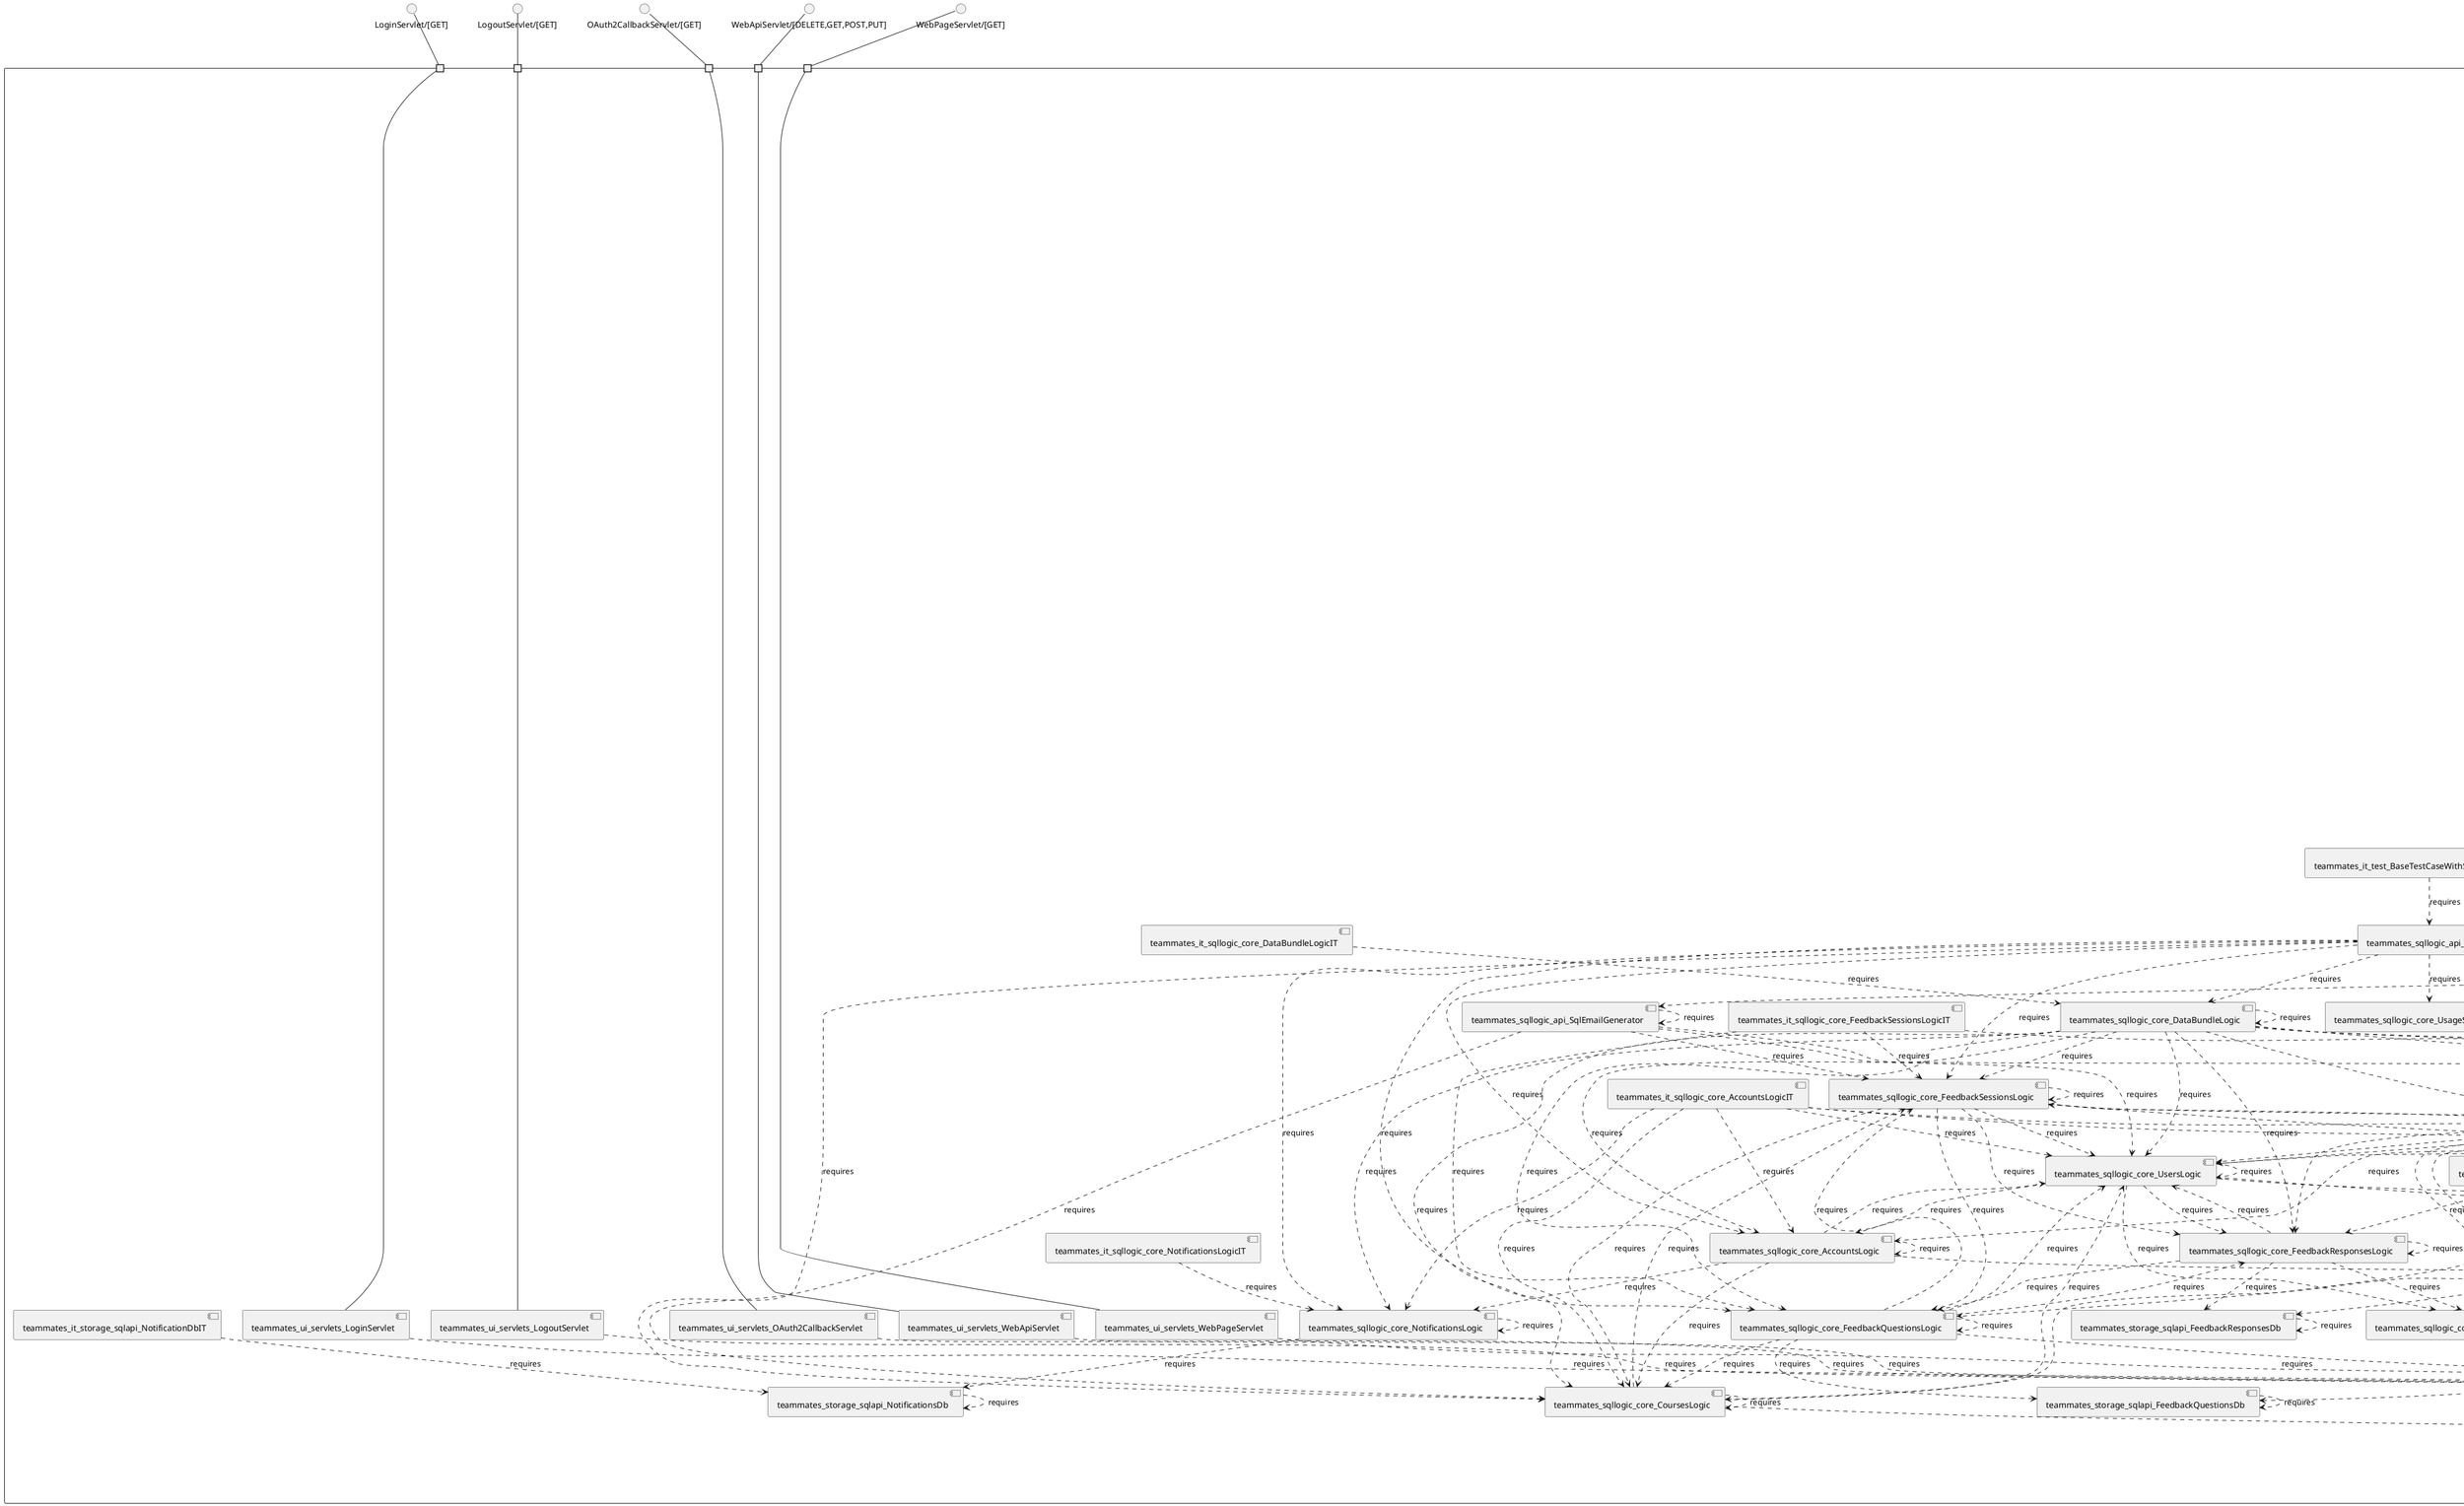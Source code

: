 @startuml
skinparam fixCircleLabelOverlapping true
skinparam componentStyle uml2
component "teammates\n\n\n\n\n\n" {
[teammates_common_datatransfer_questions_FeedbackMcqResponseDetails]
[teammates_ui_output_FeedbackSessionLogData]
[teammates_storage_api_FeedbackResponsesDb]
[teammates_sqllogic_core_DataBundleLogic]
[teammates_common_util_Config]
[teammates_common_datatransfer_DataBundle]
[teammates_ui_webapi_CreateNotificationAction]
[teammates_storage_sqlentity_questions_FeedbackConstantSumQuestion]
[teammates_storage_sqlentity_FeedbackResponseComment]
[teammates_logic_external_LocalTaskQueueService]
[teammates_storage_sqlentity_responses_FeedbackNumericalScaleResponse]
[teammates_storage_sqlentity_Account]
[teammates_logic_core_AccountsLogic]
[teammates_storage_sqlentity_responses_FeedbackRankOptionsResponse]
[teammates_common_datatransfer_TeamEvalResult]
[teammates_sqllogic_core_NotificationsLogic]
[teammates_storage_sqlentity_questions_FeedbackNumericalScaleQuestion]
[teammates_client_scripts_DataMigrationForTeamNameInResponseGiver]
[teammates_client_scripts_PopulateCourseSearchDocuments]
[teammates_it_storage_sqlapi_FeedbackQuestionsDbIT]
[teammates_storage_sqlapi_NotificationsDb]
[teammates_storage_sqlentity_responses_FeedbackConstantSumResponse]
[teammates_ui_webapi_UnpublishFeedbackSessionAction]
[teammates_storage_sqlentity_responses_FeedbackMsqResponse]
[teammates_ui_output_FeedbackSessionData]
[teammates_logic_core_CoursesLogic]
[teammates_storage_search_StudentSearchManager]
[teammates_storage_api_AccountRequestsDb]
[teammates_logic_core_FeedbackResponsesLogic]
[teammates_ui_webapi_FeedbackSessionPublishedEmailWorkerAction]
[teammates_it_storage_sqlapi_CoursesDbIT]
[teammates_ui_output_FeedbackResponseCommentData]
[teammates_sqllogic_core_FeedbackResponseCommentsLogic]
[teammates_storage_api_StudentsDb]
[teammates_storage_search_SearchManagerFactory]
[teammates_common_util_StringHelper]
[teammates_ui_webapi_ResetAccountRequestAction]
[teammates_ui_output_InstructorPrivilegeData]
[teammates_client_scripts_testdataconversion_DataStoreToSqlConverter]
[teammates_logic_external_GoogleCloudTasksService]
[teammates_sqllogic_core_UsageStatisticsLogic]
[teammates_logic_core_UsageStatisticsLogic]
[teammates_storage_sqlentity_Course]
[teammates_storage_sqlapi_EntitiesDb]
[teammates_common_datatransfer_questions_FeedbackMsqResponseDetails]
[teammates_ui_servlets_OriginCheckFilter]
[teammates_storage_sqlentity_questions_FeedbackRubricQuestion]
[teammates_storage_sqlentity_Section]
[teammates_client_scripts_testdataconversion_UuidGenerator]
[teammates_ui_webapi_CreateAccountAction]
[teammates_storage_sqlentity_questions_FeedbackContributionQuestion]
[teammates_sqllogic_core_AccountRequestsLogic]
[teammates_ui_servlets_OAuth2CallbackServlet]
[teammates_common_datatransfer_questions_FeedbackContributionResponseDetails]
[teammates_storage_sqlsearch_InstructorSearchManager]
[teammates_storage_sqlsearch_SearchManagerFactory]
[teammates_sqllogic_core_FeedbackSessionLogsLogic]
[teammates_ui_webapi_FeedbackSessionResendPublishedEmailWorkerAction]
[teammates_storage_search_InstructorSearchDocument]
[teammates_common_datatransfer_questions_FeedbackConstantSumResponseDetails]
[teammates_ui_webapi_SendErrorReportAction]
[teammates_storage_sqlapi_DeadlineExtensionsDb]
[teammates_storage_sqlapi_UsersDb]
[teammates_sqllogic_core_UsersLogic]
[teammates_it_ui_webapi_UpdateFeedbackSessionLogsActionIT]
[teammates_logic_external_MailjetService]
[teammates_it_sqllogic_core_AccountsLogicIT]
[teammates_ui_webapi_SubmitFeedbackResponsesAction]
[teammates_it_storage_sqlapi_UsageStatisticsDbIT]
[teammates_storage_api_FeedbackSessionsDb]
[teammates_logic_external_MailgunService]
[teammates_storage_sqlentity_Team]
[teammates_sqllogic_core_DeadlineExtensionsLogic]
[teammates_common_datatransfer_questions_FeedbackMcqQuestionDetails]
[teammates_it_storage_sqlapi_FeedbackSessionLogsDbIT]
[teammates_common_datatransfer_questions_FeedbackRankRecipientsResponseDetails]
[teammates_ui_servlets_LegacyUrlMapper]
[teammates_sqllogic_core_AccountsLogic]
[teammates_client_scripts_testdataconversion_ConvertDatastoreJsonToSqlJson]
[teammates_common_datatransfer_attributes_InstructorAttributes]
[teammates_it_ui_webapi_SearchInstructorsActionIT]
[teammates_it_storage_sqlapi_UsersDbIT]
[teammates_common_datatransfer_questions_FeedbackContributionQuestionDetails]
[teammates_storage_sqlentity_Instructor]
[teammates_storage_sqlentity_questions_FeedbackMcqQuestion]
[teammates_logic_external_EmptyAuthService]
[teammates_logic_api_UserProvision]
[teammates_storage_sqlapi_FeedbackResponseCommentsDb]
[teammates_storage_api_AccountsDb]
[teammates_storage_api_DeadlineExtensionsDb]
[teammates_logic_api_RecaptchaVerifier]
[teammates_logic_api_AuthProxy]
[teammates_ui_webapi_JoinCourseAction]
[teammates_common_datatransfer_SqlDataBundle]
[teammates_ui_servlets_RequestTraceFilter]
[teammates_it_storage_sqlsearch_InstructorSearchIT]
[teammates_common_datatransfer_questions_FeedbackNumericalScaleResponseDetails]
[teammates_logic_external_EmptyRecaptchaService]
[teammates_logic_core_DeadlineExtensionsLogic]
[teammates_ui_webapi_FeedbackSessionClosingRemindersAction]
[teammates_ui_servlets_WebApiServlet]
[teammates_storage_sqlentity_responses_FeedbackRubricResponse]
[teammates_logic_core_LogicStarter]
[teammates_storage_search_AccountRequestSearchManager]
[teammates_it_sqllogic_core_UsersLogicIT]
[teammates_storage_search_StudentSearchDocument]
[teammates_logic_api_TaskQueuer]
[teammates_sqllogic_core_LogicStarter]
[teammates_common_datatransfer_questions_FeedbackTextQuestionDetails]
[teammates_storage_api_FeedbackQuestionsDb]
[teammates_logic_external_FirebaseAuthService]
[teammates_storage_sqlentity_ReadNotification]
[teammates_storage_api_InstructorsDb]
[teammates_it_storage_sqlsearch_AccountRequestSearchIT]
[teammates_common_datatransfer_attributes_FeedbackResponseAttributes]
[teammates_logic_external_SendgridService]
[teammates_storage_sqlentity_Student]
[teammates_common_datatransfer_questions_FeedbackRubricResponseDetails]
[teammates_storage_sqlentity_responses_FeedbackContributionResponse]
[teammates_common_datatransfer_questions_FeedbackRankOptionsResponseDetails]
[teammates_storage_sqlentity_responses_FeedbackMcqResponse]
[teammates_ui_webapi_CreateFeedbackSessionAction]
[teammates_it_storage_sqlapi_FeedbackSessionsDbIT]
[teammates_common_datatransfer_questions_FeedbackNumericalScaleQuestionDetails]
[teammates_common_datatransfer_attributes_CourseAttributes]
[teammates_logic_core_NotificationsLogic]
[teammates_sqllogic_core_FeedbackResponsesLogic]
[teammates_it_sqllogic_core_NotificationsLogicIT]
[teammates_main_Application]
[teammates_storage_sqlapi_FeedbackSessionsDb]
[teammates_common_datatransfer_questions_FeedbackRubricQuestionDetails]
[teammates_common_datatransfer_InstructorPermissionSet]
[teammates_it_storage_sqlapi_AccountRequestsDbIT]
[teammates_common_datatransfer_questions_FeedbackMsqQuestionDetails]
[teammates_it_storage_sqlapi_AccountsDbIT]
[teammates_logic_core_StudentsLogic]
[teammates_storage_sqlentity_responses_FeedbackRankRecipientsResponse]
[teammates_ui_webapi_CreateFeedbackSessionLogAction]
[teammates_ui_webapi_FeedbackSessionOpeningSoonRemindersAction]
[teammates_ui_output_FeedbackResponseData]
[teammates_sqllogic_api_SqlEmailGenerator]
[teammates_it_sqllogic_core_AccountRequestsLogicIT]
[teammates_it_sqllogic_core_FeedbackResponsesLogicIT]
[teammates_storage_sqlapi_UsageStatisticsDb]
[teammates_storage_sqlsearch_StudentSearchDocument]
[teammates_storage_sqlapi_FeedbackQuestionsDb]
[teammates_ui_request_InstructorPrivilegeUpdateRequest]
[teammates_ui_webapi_UpdateInstructorPrivilegeAction]
[teammates_ui_webapi_UpdateFeedbackSessionAction]
[teammates_sqllogic_core_CoursesLogic]
[teammates_ui_webapi_PublishFeedbackSessionAction]
[teammates_logic_core_FeedbackSessionsLogic]
[teammates_client_scripts_DataMigrationForFeedbackSessionMismatchedTimezone]
[teammates_storage_sqlentity_FeedbackSession]
[teammates_storage_sqlsearch_InstructorSearchDocument]
[teammates_logic_core_FeedbackQuestionsLogic]
[teammates_common_datatransfer_questions_FeedbackTextResponseDetails]
[teammates_ui_webapi_FeedbackSessionClosedRemindersAction]
[teammates_logic_external_EmptyEmailService]
[teammates_ui_webapi_FeedbackSessionOpeningRemindersAction]
[teammates_client_scripts_GenerateUsageStatisticsObjects]
[teammates_storage_sqlapi_FeedbackSessionLogsDb]
[teammates_ui_webapi_FeedbackSessionUnpublishedEmailWorkerAction]
[teammates_sqllogic_core_FeedbackSessionsLogic]
[teammates_logic_api_EmailGenerator]
[teammates_storage_sqlentity_Notification]
[teammates_storage_sqlapi_FeedbackResponsesDb]
[teammates_it_sqllogic_core_FeedbackSessionLogsLogicIT]
[teammates_ui_output_CourseData]
[teammates_sqllogic_core_FeedbackQuestionsLogic]
[teammates_storage_sqlsearch_StudentSearchManager]
[teammates_storage_sqlentity_FeedbackSessionLog]
[teammates_storage_sqlapi_AccountRequestsDb]
[teammates_storage_sqlentity_responses_FeedbackTextResponse]
[teammates_storage_api_UsageStatisticsDb]
[teammates_storage_sqlentity_DeadlineExtension]
[teammates_it_sqllogic_api_EmailGeneratorTestIT]
[teammates_logic_external_GoogleRecaptchaService]
[teammates_logic_api_Logic]
[teammates_it_ui_webapi_SearchStudentsActionIT]
[teammates_ui_servlets_LoginServlet]
[teammates_sqllogic_api_Logic]
[teammates_logic_core_InstructorsLogic]
[teammates_logic_api_EmailSender]
[teammates_storage_sqlapi_AccountsDb]
[teammates_storage_sqlapi_CoursesDb]
[teammates_storage_search_InstructorSearchManager]
[teammates_ui_webapi_DatastoreBackupAction]
[teammates_common_util_Logger]
[teammates_ui_servlets_LogoutServlet]
[teammates_logic_core_DataBundleLogic]
[teammates_it_sqllogic_core_DataBundleLogicIT]
[teammates_logic_core_AccountRequestsLogic]
[teammates_common_datatransfer_attributes_FeedbackQuestionAttributes]
[teammates_ui_webapi_ArchiveCourseAction]
[teammates_it_sqllogic_core_FeedbackSessionsLogicIT]
[teammates_storage_sqlentity_questions_FeedbackMsqQuestion]
[teammates_storage_sqlentity_questions_FeedbackTextQuestion]
[teammates_it_sqllogic_core_DeadlineExtensionsLogicIT]
[teammates_ui_webapi_FeedbackSessionRemindEmailWorkerAction]
[teammates_common_datatransfer_InstructorPrivileges]
[teammates_ui_webapi_CalculateUsageStatisticsAction]
[teammates_storage_sqlsearch_AccountRequestSearchManager]
[teammates_it_storage_sqlapi_FeedbackResponseCommentsDbIT]
[teammates_it_storage_sqlsearch_StudentSearchIT]
[teammates_it_sqllogic_core_FeedbackQuestionsLogicIT]
[teammates_it_storage_sqlapi_FeedbackResponsesDbIT]
[teammates_it_storage_sqlapi_NotificationDbIT]
[teammates_it_ui_webapi_StudentSearchIndexingWorkerActionIT]
[teammates_it_test_BaseTestCaseWithSqlDatabaseAccess]
[teammates_storage_api_FeedbackResponseCommentsDb]
[teammates_ui_servlets_WebPageServlet]
[teammates_storage_api_CoursesDb]
[teammates_logic_core_FeedbackResponseCommentsLogic]
[teammates_storage_api_NotificationsDb]
[teammates_common_datatransfer_questions_FeedbackConstantSumQuestionDetails]
[teammates_ui_webapi_FeedbackSessionRemindParticularUsersEmailWorkerAction]
[teammates_ui_output_FeedbackQuestionData]
portin " " as teammates_requires_OAuth2CallbackServlet_GET_
portin " " as teammates_requires_WebApiServlet_DELETE_GET_POST_PUT_
portin " " as teammates_requires_WebPageServlet_GET_
portin " " as teammates_requires_LoginServlet_GET_
portin " " as teammates_requires_LogoutServlet_GET_
portin " " as teammates_requires_LegacyUrlMapper_GET_
[teammates_logic_api_EmailSender]..>[teammates_logic_external_EmptyEmailService] : requires
[teammates_sqllogic_api_Logic]..>[teammates_sqllogic_core_FeedbackSessionLogsLogic] : requires
[teammates_storage_sqlentity_FeedbackResponseComment]..>[teammates_storage_sqlentity_responses_FeedbackNumericalScaleResponse] : requires
[teammates_storage_search_StudentSearchDocument]..>[teammates_common_datatransfer_attributes_CourseAttributes] : requires
[teammates_it_storage_sqlapi_FeedbackSessionLogsDbIT]..>[teammates_common_datatransfer_SqlDataBundle] : requires
[teammates_ui_webapi_FeedbackSessionResendPublishedEmailWorkerAction]..>[teammates_common_util_Logger] : requires
[teammates_logic_core_FeedbackSessionsLogic]..>[teammates_logic_core_FeedbackSessionsLogic] : requires
[teammates_common_datatransfer_attributes_FeedbackQuestionAttributes]..>[teammates_common_datatransfer_questions_FeedbackRubricQuestionDetails] : requires
[teammates_logic_core_FeedbackQuestionsLogic]..>[teammates_logic_core_FeedbackQuestionsLogic] : requires
[teammates_it_storage_sqlapi_FeedbackResponsesDbIT]..>[teammates_storage_sqlapi_FeedbackResponseCommentsDb] : requires
[teammates_logic_core_AccountsLogic]..>[teammates_logic_core_StudentsLogic] : requires
[teammates_logic_core_AccountsLogic]..>[teammates_logic_core_NotificationsLogic] : requires
[teammates_logic_core_FeedbackQuestionsLogic]..>[teammates_logic_core_FeedbackResponsesLogic] : requires
[teammates_sqllogic_api_Logic]..>[teammates_sqllogic_core_DeadlineExtensionsLogic] : requires
[teammates_logic_api_Logic]..>[teammates_logic_core_DeadlineExtensionsLogic] : requires
[teammates_sqllogic_api_Logic]..>[teammates_sqllogic_api_Logic] : requires
[teammates_storage_sqlapi_EntitiesDb]..>[teammates_common_util_Logger] : requires
[teammates_logic_core_AccountsLogic]..>[teammates_logic_core_CoursesLogic] : requires
[teammates_logic_external_GoogleCloudTasksService]..>[teammates_common_util_Logger] : requires
[teammates_logic_core_FeedbackSessionsLogic]..>[teammates_common_util_Logger] : requires
[teammates_sqllogic_core_UsersLogic]..>[teammates_sqllogic_core_AccountsLogic] : requires
[teammates_ui_webapi_PublishFeedbackSessionAction]..>[teammates_common_util_Logger] : requires
[teammates_sqllogic_core_DataBundleLogic]..>[teammates_sqllogic_core_UsersLogic] : requires
[teammates_sqllogic_core_DataBundleLogic]..>[teammates_sqllogic_core_FeedbackResponsesLogic] : requires
[teammates_storage_api_CoursesDb]..>[teammates_storage_api_CoursesDb] : requires
[teammates_storage_sqlentity_responses_FeedbackTextResponse]..>[teammates_common_datatransfer_questions_FeedbackTextResponseDetails] : requires
[teammates_logic_core_DataBundleLogic]..>[teammates_storage_api_FeedbackQuestionsDb] : requires
[teammates_logic_core_StudentsLogic]..>[teammates_logic_core_StudentsLogic] : requires
[teammates_client_scripts_PopulateCourseSearchDocuments]..>[teammates_logic_api_Logic] : requires
[teammates_logic_core_NotificationsLogic]..>[teammates_storage_api_NotificationsDb] : requires
[teammates_storage_search_StudentSearchManager]..>[teammates_storage_api_CoursesDb] : requires
[teammates_storage_sqlentity_FeedbackResponseComment]..>[teammates_storage_sqlentity_responses_FeedbackMsqResponse] : requires
[teammates_storage_sqlentity_responses_FeedbackRankOptionsResponse]..>[teammates_common_datatransfer_questions_FeedbackRankOptionsResponseDetails] : requires
[teammates_sqllogic_api_Logic]..>[teammates_sqllogic_core_NotificationsLogic] : requires
[teammates_logic_api_RecaptchaVerifier]..>[teammates_logic_external_EmptyRecaptchaService] : requires
[teammates_it_storage_sqlapi_AccountRequestsDbIT]..>[teammates_storage_sqlapi_AccountRequestsDb] : requires
[teammates_logic_core_UsageStatisticsLogic]..>[teammates_logic_core_CoursesLogic] : requires
[teammates_common_datatransfer_attributes_FeedbackQuestionAttributes]..>[teammates_common_datatransfer_questions_FeedbackMsqQuestionDetails] : requires
[teammates_sqllogic_core_DataBundleLogic]..>[teammates_sqllogic_core_AccountRequestsLogic] : requires
[teammates_logic_api_TaskQueuer]..>[teammates_logic_api_TaskQueuer] : requires
[teammates_logic_core_UsageStatisticsLogic]..>[teammates_storage_api_UsageStatisticsDb] : requires
[teammates_logic_api_Logic]..>[teammates_logic_core_FeedbackSessionsLogic] : requires
[teammates_ui_webapi_FeedbackSessionOpeningSoonRemindersAction]..>[teammates_common_util_Logger] : requires
[teammates_storage_sqlapi_FeedbackResponsesDb]..>[teammates_storage_sqlapi_FeedbackResponsesDb] : requires
[teammates_sqllogic_core_FeedbackResponsesLogic]..>[teammates_sqllogic_core_FeedbackResponsesLogic] : requires
[teammates_ui_output_FeedbackSessionData]..>[teammates_common_datatransfer_InstructorPermissionSet] : requires
[teammates_logic_api_EmailSender]..>[teammates_logic_external_MailjetService] : requires
[teammates_it_storage_sqlsearch_StudentSearchIT]..>[teammates_common_datatransfer_SqlDataBundle] : requires
[teammates_it_storage_sqlsearch_InstructorSearchIT]..>[teammates_common_datatransfer_SqlDataBundle] : requires
[teammates_it_storage_sqlapi_FeedbackQuestionsDbIT]..>[teammates_storage_sqlapi_FeedbackQuestionsDb] : requires
[teammates_logic_core_FeedbackResponsesLogic]..>[teammates_logic_core_StudentsLogic] : requires
[teammates_logic_core_FeedbackResponseCommentsLogic]..>[teammates_storage_api_FeedbackResponseCommentsDb] : requires
[teammates_logic_core_InstructorsLogic]..>[teammates_logic_core_InstructorsLogic] : requires
[teammates_ui_webapi_CreateFeedbackSessionAction]..>[teammates_common_util_Logger] : requires
[teammates_ui_output_FeedbackQuestionData]..>[teammates_common_datatransfer_questions_FeedbackNumericalScaleQuestionDetails] : requires
[teammates_ui_servlets_LoginServlet]..>[teammates_common_util_Logger] : requires
[teammates_storage_sqlapi_FeedbackQuestionsDb]..>[teammates_storage_sqlapi_FeedbackQuestionsDb] : requires
[teammates_it_sqllogic_core_DeadlineExtensionsLogicIT]..>[teammates_common_datatransfer_SqlDataBundle] : requires
[teammates_it_storage_sqlapi_FeedbackSessionLogsDbIT]..>[teammates_storage_sqlapi_FeedbackSessionLogsDb] : requires
[teammates_logic_api_Logic]..>[teammates_logic_core_NotificationsLogic] : requires
[teammates_logic_core_AccountsLogic]..>[teammates_storage_sqlapi_AccountsDb] : requires
[teammates_sqllogic_core_DeadlineExtensionsLogic]..>[teammates_sqllogic_core_DeadlineExtensionsLogic] : requires
[teammates_logic_core_FeedbackResponseCommentsLogic]..>[teammates_logic_core_FeedbackResponsesLogic] : requires
[teammates_it_sqllogic_core_AccountsLogicIT]..>[teammates_sqllogic_core_NotificationsLogic] : requires
[teammates_it_sqllogic_core_FeedbackSessionsLogicIT]..>[teammates_common_datatransfer_SqlDataBundle] : requires
[teammates_common_util_StringHelper]..>[teammates_common_util_Logger] : requires
[teammates_common_datatransfer_attributes_FeedbackQuestionAttributes]..>[teammates_common_datatransfer_questions_FeedbackMcqQuestionDetails] : requires
[teammates_it_ui_webapi_SearchStudentsActionIT]..>[teammates_storage_sqlentity_Instructor] : requires
[teammates_storage_api_StudentsDb]..>[teammates_storage_api_StudentsDb] : requires
[teammates_ui_output_FeedbackResponseData]..>[teammates_common_datatransfer_questions_FeedbackConstantSumResponseDetails] : requires
[teammates_logic_external_FirebaseAuthService]..>[teammates_common_util_Logger] : requires
[teammates_it_storage_sqlapi_UsersDbIT]..>[teammates_storage_sqlapi_CoursesDb] : requires
[teammates_logic_core_CoursesLogic]..>[teammates_logic_core_FeedbackResponsesLogic] : requires
[teammates_sqllogic_core_UsersLogic]..>[teammates_storage_sqlapi_UsersDb] : requires
[teammates_logic_api_Logic]..>[teammates_logic_core_CoursesLogic] : requires
[teammates_common_datatransfer_InstructorPrivileges]..>[teammates_common_datatransfer_InstructorPermissionSet] : requires
[teammates_ui_output_FeedbackQuestionData]..>[teammates_common_datatransfer_questions_FeedbackTextQuestionDetails] : requires
[teammates_storage_sqlsearch_AccountRequestSearchManager]..>[teammates_storage_sqlapi_AccountRequestsDb] : requires
[teammates_logic_api_Logic]..>[teammates_logic_core_StudentsLogic] : requires
[teammates_it_test_BaseTestCaseWithSqlDatabaseAccess]..>[teammates_sqllogic_api_Logic] : requires
[teammates_common_datatransfer_attributes_FeedbackResponseAttributes]..>[teammates_common_datatransfer_questions_FeedbackContributionResponseDetails] : requires
[teammates_storage_sqlapi_NotificationsDb]..>[teammates_storage_sqlapi_NotificationsDb] : requires
[teammates_sqllogic_core_FeedbackSessionsLogic]..>[teammates_sqllogic_core_FeedbackResponsesLogic] : requires
[teammates_ui_servlets_WebPageServlet]..>[teammates_common_util_Logger] : requires
[teammates_ui_output_FeedbackResponseData]..>[teammates_common_datatransfer_questions_FeedbackMsqResponseDetails] : requires
[teammates_it_storage_sqlapi_UsageStatisticsDbIT]..>[teammates_storage_sqlapi_UsageStatisticsDb] : requires
[teammates_sqllogic_api_Logic]..>[teammates_sqllogic_core_FeedbackQuestionsLogic] : requires
[teammates_logic_core_FeedbackResponsesLogic]..>[teammates_storage_api_FeedbackResponsesDb] : requires
[teammates_logic_core_DataBundleLogic]..>[teammates_storage_api_StudentsDb] : requires
[teammates_storage_sqlsearch_StudentSearchManager]..>[teammates_storage_sqlapi_UsersDb] : requires
[teammates_sqllogic_api_Logic]..>[teammates_sqllogic_core_FeedbackResponseCommentsLogic] : requires
[teammates_sqllogic_core_FeedbackResponseCommentsLogic]..>[teammates_sqllogic_core_FeedbackResponseCommentsLogic] : requires
[teammates_logic_core_CoursesLogic]..>[teammates_logic_core_FeedbackQuestionsLogic] : requires
[teammates_storage_sqlsearch_StudentSearchManager]..>[teammates_storage_sqlapi_CoursesDb] : requires
[teammates_sqllogic_core_FeedbackQuestionsLogic]..>[teammates_sqllogic_core_CoursesLogic] : requires
[teammates_logic_api_AuthProxy]..>[teammates_logic_external_FirebaseAuthService] : requires
[teammates_logic_core_DataBundleLogic]..>[teammates_storage_api_NotificationsDb] : requires
[teammates_sqllogic_api_Logic]..>[teammates_sqllogic_core_CoursesLogic] : requires
[teammates_ui_output_FeedbackResponseData]..>[teammates_ui_output_FeedbackResponseCommentData] : requires
[teammates_sqllogic_api_SqlEmailGenerator]..>[teammates_sqllogic_core_CoursesLogic] : requires
[teammates_logic_core_StudentsLogic]..>[teammates_logic_core_FeedbackResponsesLogic] : requires
[teammates_logic_api_EmailSender]..>[teammates_logic_external_MailgunService] : requires
[teammates_logic_core_StudentsLogic]..>[teammates_storage_api_StudentsDb] : requires
[teammates_ui_output_CourseData]..>[teammates_common_datatransfer_InstructorPermissionSet] : requires
[teammates_common_datatransfer_attributes_FeedbackResponseAttributes]..>[teammates_common_datatransfer_questions_FeedbackConstantSumResponseDetails] : requires
[teammates_storage_sqlentity_responses_FeedbackRubricResponse]..>[teammates_common_datatransfer_questions_FeedbackRubricResponseDetails] : requires
[teammates_logic_core_CoursesLogic]..>[teammates_logic_core_AccountsLogic] : requires
[teammates_logic_core_UsageStatisticsLogic]..>[teammates_logic_core_StudentsLogic] : requires
[teammates_it_storage_sqlapi_FeedbackResponseCommentsDbIT]..>[teammates_storage_sqlapi_FeedbackResponseCommentsDb] : requires
[teammates_ui_webapi_FeedbackSessionRemindParticularUsersEmailWorkerAction]..>[teammates_common_util_Logger] : requires
[teammates_it_sqllogic_core_FeedbackSessionLogsLogicIT]..>[teammates_common_datatransfer_SqlDataBundle] : requires
[teammates_ui_servlets_LogoutServlet]..>[teammates_common_util_Logger] : requires
[teammates_logic_api_EmailSender]..>[teammates_common_util_Logger] : requires
[teammates_sqllogic_core_DeadlineExtensionsLogic]..>[teammates_sqllogic_core_FeedbackSessionsLogic] : requires
[teammates_common_datatransfer_attributes_FeedbackQuestionAttributes]..>[teammates_common_datatransfer_questions_FeedbackContributionQuestionDetails] : requires
[teammates_it_sqllogic_core_UsersLogicIT]..>[teammates_sqllogic_core_UsersLogic] : requires
[teammates_common_datatransfer_attributes_FeedbackResponseAttributes]..>[teammates_common_datatransfer_questions_FeedbackRankOptionsResponseDetails] : requires
[teammates_storage_sqlentity_FeedbackResponseComment]..>[teammates_storage_sqlentity_responses_FeedbackRubricResponse] : requires
[teammates_storage_api_FeedbackResponseCommentsDb]..>[teammates_storage_api_FeedbackResponseCommentsDb] : requires
[teammates_storage_search_InstructorSearchDocument]..>[teammates_common_datatransfer_attributes_CourseAttributes] : requires
[teammates_logic_external_LocalTaskQueueService]..>[teammates_common_util_Logger] : requires
[teammates_logic_core_FeedbackSessionsLogic]..>[teammates_logic_core_FeedbackResponseCommentsLogic] : requires
[teammates_ui_output_FeedbackResponseData]..>[teammates_common_datatransfer_questions_FeedbackRankRecipientsResponseDetails] : requires
[teammates_client_scripts_DataMigrationForFeedbackSessionMismatchedTimezone]..>[teammates_common_datatransfer_attributes_CourseAttributes] : requires
[teammates_common_datatransfer_attributes_FeedbackResponseAttributes]..>[teammates_common_datatransfer_questions_FeedbackRubricResponseDetails] : requires
[teammates_sqllogic_core_CoursesLogic]..>[teammates_sqllogic_core_FeedbackSessionsLogic] : requires
[teammates_storage_sqlentity_Team]..>[teammates_storage_sqlentity_Section] : requires
[teammates_logic_core_FeedbackSessionsLogic]..>[teammates_logic_core_InstructorsLogic] : requires
[teammates_ui_servlets_OAuth2CallbackServlet]..>[teammates_common_util_Logger] : requires
[teammates_it_sqllogic_api_EmailGeneratorTestIT]..>[teammates_common_datatransfer_SqlDataBundle] : requires
[teammates_storage_api_FeedbackSessionsDb]..>[teammates_storage_api_FeedbackSessionsDb] : requires
[teammates_ui_servlets_LegacyUrlMapper]..>[teammates_common_util_Logger] : requires
[teammates_it_storage_sqlapi_FeedbackResponsesDbIT]..>[teammates_storage_sqlapi_FeedbackResponsesDb] : requires
[teammates_logic_core_DataBundleLogic]..>[teammates_storage_api_FeedbackResponseCommentsDb] : requires
[teammates_logic_api_RecaptchaVerifier]..>[teammates_logic_api_RecaptchaVerifier] : requires
[teammates_it_sqllogic_core_DataBundleLogicIT]..>[teammates_sqllogic_core_DataBundleLogic] : requires
[teammates_sqllogic_core_FeedbackSessionsLogic]..>[teammates_common_util_Logger] : requires
[teammates_sqllogic_core_NotificationsLogic]..>[teammates_storage_sqlapi_NotificationsDb] : requires
[teammates_storage_api_UsageStatisticsDb]..>[teammates_storage_api_UsageStatisticsDb] : requires
[teammates_sqllogic_core_AccountRequestsLogic]..>[teammates_storage_sqlapi_AccountRequestsDb] : requires
[teammates_it_storage_sqlsearch_StudentSearchIT]..>[teammates_storage_sqlapi_UsersDb] : requires
[teammates_logic_core_FeedbackResponseCommentsLogic]..>[teammates_logic_core_InstructorsLogic] : requires
[teammates_logic_core_FeedbackQuestionsLogic]..>[teammates_storage_api_FeedbackQuestionsDb] : requires
[teammates_ui_webapi_JoinCourseAction]..>[teammates_common_util_Logger] : requires
[teammates_it_storage_sqlapi_AccountsDbIT]..>[teammates_storage_sqlapi_AccountsDb] : requires
[teammates_sqllogic_api_Logic]..>[teammates_sqllogic_core_UsageStatisticsLogic] : requires
[teammates_logic_api_EmailGenerator]..>[teammates_logic_core_StudentsLogic] : requires
[teammates_ui_webapi_SubmitFeedbackResponsesAction]..>[teammates_common_util_Logger] : requires
[teammates_storage_search_SearchManagerFactory]..>[teammates_storage_search_AccountRequestSearchManager] : requires
[teammates_ui_webapi_CalculateUsageStatisticsAction]..>[teammates_common_util_Logger] : requires
[teammates_storage_sqlsearch_SearchManagerFactory]..>[teammates_storage_sqlsearch_InstructorSearchManager] : requires
[teammates_logic_core_InstructorsLogic]..>[teammates_logic_core_FeedbackSessionsLogic] : requires
[teammates_storage_sqlentity_DeadlineExtension]..>[teammates_storage_sqlentity_FeedbackSession] : requires
[teammates_logic_core_FeedbackQuestionsLogic]..>[teammates_logic_core_CoursesLogic] : requires
[teammates_sqllogic_core_DataBundleLogic]..>[teammates_sqllogic_core_FeedbackQuestionsLogic] : requires
[teammates_common_datatransfer_attributes_InstructorAttributes]..>[teammates_common_datatransfer_InstructorPrivileges] : requires
[teammates_storage_api_NotificationsDb]..>[teammates_storage_api_NotificationsDb] : requires
[teammates_sqllogic_core_AccountsLogic]..>[teammates_sqllogic_core_UsersLogic] : requires
[teammates_logic_core_InstructorsLogic]..>[teammates_common_util_Logger] : requires
[teammates_it_storage_sqlapi_UsersDbIT]..>[teammates_storage_sqlapi_UsersDb] : requires
[teammates_it_storage_sqlsearch_InstructorSearchIT]..>[teammates_storage_sqlapi_UsersDb] : requires
[teammates_ui_webapi_FeedbackSessionOpeningRemindersAction]..>[teammates_common_util_Logger] : requires
[teammates_storage_search_InstructorSearchManager]..>[teammates_storage_api_InstructorsDb] : requires
[teammates_client_scripts_GenerateUsageStatisticsObjects]..>[teammates_logic_api_Logic] : requires
[teammates_logic_api_EmailGenerator]..>[teammates_logic_core_CoursesLogic] : requires
[teammates_ui_output_FeedbackQuestionData]..>[teammates_common_datatransfer_questions_FeedbackConstantSumQuestionDetails] : requires
[teammates_logic_core_InstructorsLogic]..>[teammates_logic_core_DeadlineExtensionsLogic] : requires
[teammates_sqllogic_core_CoursesLogic]..>[teammates_sqllogic_core_UsersLogic] : requires
[teammates_sqllogic_core_UsageStatisticsLogic]..>[teammates_storage_sqlapi_UsageStatisticsDb] : requires
[teammates_storage_sqlentity_questions_FeedbackContributionQuestion]..>[teammates_common_datatransfer_questions_FeedbackContributionQuestionDetails] : requires
[teammates_it_storage_sqlapi_FeedbackResponseCommentsDbIT]..>[teammates_common_datatransfer_SqlDataBundle] : requires
[teammates_ui_webapi_CreateNotificationAction]..>[teammates_common_util_Logger] : requires
[teammates_logic_core_AccountRequestsLogic]..>[teammates_storage_api_AccountRequestsDb] : requires
[teammates_ui_output_FeedbackResponseData]..>[teammates_common_datatransfer_questions_FeedbackRankOptionsResponseDetails] : requires
[teammates_sqllogic_core_UsageStatisticsLogic]..>[teammates_sqllogic_core_UsageStatisticsLogic] : requires
[teammates_storage_sqlsearch_InstructorSearchManager]..>[teammates_storage_sqlapi_UsersDb] : requires
[teammates_logic_core_NotificationsLogic]..>[teammates_logic_core_NotificationsLogic] : requires
[teammates_it_sqllogic_core_FeedbackResponsesLogicIT]..>[teammates_common_datatransfer_SqlDataBundle] : requires
[teammates_logic_core_CoursesLogic]..>[teammates_logic_core_InstructorsLogic] : requires
[teammates_common_util_Config]..>[teammates_common_util_Logger] : requires
[teammates_sqllogic_core_LogicStarter]..>[teammates_common_util_Logger] : requires
[teammates_ui_webapi_FeedbackSessionClosedRemindersAction]..>[teammates_common_util_Logger] : requires
[teammates_storage_sqlentity_responses_FeedbackContributionResponse]..>[teammates_common_datatransfer_questions_FeedbackContributionResponseDetails] : requires
[teammates_sqllogic_api_Logic]..>[teammates_sqllogic_core_FeedbackResponsesLogic] : requires
[teammates_logic_core_InstructorsLogic]..>[teammates_logic_core_FeedbackResponseCommentsLogic] : requires
[teammates_storage_sqlentity_questions_FeedbackMcqQuestion]..>[teammates_common_datatransfer_questions_FeedbackMcqQuestionDetails] : requires
[teammates_client_scripts_testdataconversion_DataStoreToSqlConverter]..>[teammates_client_scripts_testdataconversion_UuidGenerator] : requires
[teammates_logic_api_UserProvision]..>[teammates_logic_core_InstructorsLogic] : requires
[teammates_logic_api_TaskQueuer]..>[teammates_common_util_Logger] : requires
[teammates_ui_webapi_UpdateFeedbackSessionAction]..>[teammates_common_util_Logger] : requires
[teammates_storage_search_InstructorSearchManager]..>[teammates_storage_api_CoursesDb] : requires
[teammates_sqllogic_core_FeedbackQuestionsLogic]..>[teammates_sqllogic_core_FeedbackResponsesLogic] : requires
[teammates_logic_api_Logic]..>[teammates_logic_core_FeedbackResponseCommentsLogic] : requires
[teammates_storage_sqlentity_responses_FeedbackMcqResponse]..>[teammates_common_datatransfer_questions_FeedbackMcqResponseDetails] : requires
[teammates_logic_core_FeedbackQuestionsLogic]..>[teammates_logic_core_StudentsLogic] : requires
[teammates_storage_sqlsearch_InstructorSearchManager]..>[teammates_storage_sqlapi_CoursesDb] : requires
[teammates_common_datatransfer_questions_FeedbackContributionQuestionDetails]..>[teammates_common_util_Logger] : requires
[teammates_ui_webapi_UpdateInstructorPrivilegeAction]..>[teammates_common_util_Logger] : requires
[teammates_it_sqllogic_api_EmailGeneratorTestIT]..>[teammates_sqllogic_api_SqlEmailGenerator] : requires
[teammates_common_datatransfer_attributes_FeedbackResponseAttributes]..>[teammates_common_datatransfer_questions_FeedbackMsqResponseDetails] : requires
[teammates_sqllogic_core_DeadlineExtensionsLogic]..>[teammates_storage_sqlapi_DeadlineExtensionsDb] : requires
[teammates_storage_api_FeedbackQuestionsDb]..>[teammates_storage_api_FeedbackQuestionsDb] : requires
[teammates_storage_sqlentity_responses_FeedbackConstantSumResponse]..>[teammates_common_datatransfer_questions_FeedbackConstantSumResponseDetails] : requires
[teammates_logic_core_FeedbackResponsesLogic]..>[teammates_logic_core_InstructorsLogic] : requires
[teammates_logic_core_FeedbackSessionsLogic]..>[teammates_logic_core_DeadlineExtensionsLogic] : requires
[teammates_storage_sqlapi_AccountRequestsDb]..>[teammates_storage_sqlapi_AccountRequestsDb] : requires
[teammates_storage_api_AccountsDb]..>[teammates_storage_api_AccountsDb] : requires
[teammates_it_storage_sqlapi_UsersDbIT]..>[teammates_storage_sqlapi_AccountsDb] : requires
[teammates_ui_output_FeedbackResponseData]..>[teammates_common_datatransfer_questions_FeedbackTextResponseDetails] : requires
[teammates_it_storage_sqlapi_FeedbackSessionsDbIT]..>[teammates_storage_sqlapi_FeedbackSessionsDb] : requires
[teammates_logic_api_UserProvision]..>[teammates_logic_api_UserProvision] : requires
[teammates_storage_api_DeadlineExtensionsDb]..>[teammates_storage_api_DeadlineExtensionsDb] : requires
[teammates_it_storage_sqlapi_UsersDbIT]..>[teammates_storage_sqlentity_Course] : requires
[teammates_logic_api_AuthProxy]..>[teammates_logic_external_EmptyAuthService] : requires
[teammates_sqllogic_core_FeedbackQuestionsLogic]..>[teammates_common_util_Logger] : requires
[teammates_logic_api_TaskQueuer]..>[teammates_logic_external_LocalTaskQueueService] : requires
[teammates_logic_api_Logic]..>[teammates_logic_core_UsageStatisticsLogic] : requires
[teammates_sqllogic_core_FeedbackResponsesLogic]..>[teammates_sqllogic_core_FeedbackQuestionsLogic] : requires
[teammates_client_scripts_testdataconversion_ConvertDatastoreJsonToSqlJson]..>[teammates_common_datatransfer_SqlDataBundle] : requires
[teammates_ui_webapi_SendErrorReportAction]..>[teammates_common_util_Logger] : requires
[teammates_logic_core_FeedbackQuestionsLogic]..>[teammates_logic_core_FeedbackSessionsLogic] : requires
[teammates_storage_search_StudentSearchManager]..>[teammates_storage_api_StudentsDb] : requires
[teammates_client_scripts_DataMigrationForTeamNameInResponseGiver]..>[teammates_logic_core_StudentsLogic] : requires
[teammates_logic_core_FeedbackSessionsLogic]..>[teammates_logic_core_FeedbackQuestionsLogic] : requires
[teammates_logic_core_DataBundleLogic]..>[teammates_storage_api_FeedbackResponsesDb] : requires
[teammates_ui_output_FeedbackQuestionData]..>[teammates_common_datatransfer_questions_FeedbackContributionQuestionDetails] : requires
[teammates_storage_sqlapi_DeadlineExtensionsDb]..>[teammates_storage_sqlapi_DeadlineExtensionsDb] : requires
[teammates_storage_sqlentity_FeedbackResponseComment]..>[teammates_storage_sqlentity_responses_FeedbackContributionResponse] : requires
[teammates_it_ui_webapi_UpdateFeedbackSessionLogsActionIT]..>[teammates_storage_sqlentity_Course] : requires
[teammates_ui_output_FeedbackQuestionData]..>[teammates_common_datatransfer_questions_FeedbackMsqQuestionDetails] : requires
[teammates_storage_sqlentity_ReadNotification]..>[teammates_storage_sqlentity_Account] : requires
[teammates_logic_core_FeedbackSessionsLogic]..>[teammates_logic_core_FeedbackResponsesLogic] : requires
[teammates_storage_sqlsearch_SearchManagerFactory]..>[teammates_storage_sqlsearch_StudentSearchManager] : requires
[teammates_logic_api_EmailSender]..>[teammates_logic_api_EmailSender] : requires
[teammates_logic_api_TaskQueuer]..>[teammates_logic_external_GoogleCloudTasksService] : requires
[teammates_it_sqllogic_core_DeadlineExtensionsLogicIT]..>[teammates_sqllogic_core_DeadlineExtensionsLogic] : requires
[teammates_logic_core_CoursesLogic]..>[teammates_storage_api_CoursesDb] : requires
[teammates_logic_api_UserProvision]..>[teammates_sqllogic_core_UsersLogic] : requires
[teammates_logic_external_GoogleRecaptchaService]..>[teammates_common_util_Logger] : requires
[teammates_storage_api_AccountRequestsDb]..>[teammates_storage_api_AccountRequestsDb] : requires
[teammates_sqllogic_core_AccountsLogic]..>[teammates_sqllogic_core_NotificationsLogic] : requires
[teammates_logic_api_Logic]..>[teammates_logic_core_AccountsLogic] : requires
[teammates_ui_webapi_FeedbackSessionUnpublishedEmailWorkerAction]..>[teammates_common_util_Logger] : requires
[teammates_logic_core_UsageStatisticsLogic]..>[teammates_logic_core_AccountRequestsLogic] : requires
[teammates_it_storage_sqlapi_FeedbackSessionsDbIT]..>[teammates_storage_sqlapi_CoursesDb] : requires
[teammates_it_ui_webapi_UpdateFeedbackSessionLogsActionIT]..>[teammates_storage_sqlentity_FeedbackSession] : requires
[teammates_it_storage_sqlapi_NotificationDbIT]..>[teammates_storage_sqlapi_NotificationsDb] : requires
[teammates_logic_api_RecaptchaVerifier]..>[teammates_logic_external_GoogleRecaptchaService] : requires
[teammates_logic_core_FeedbackQuestionsLogic]..>[teammates_common_util_Logger] : requires
[teammates_logic_core_CoursesLogic]..>[teammates_logic_core_StudentsLogic] : requires
[teammates_storage_sqlentity_questions_FeedbackConstantSumQuestion]..>[teammates_common_datatransfer_questions_FeedbackConstantSumQuestionDetails] : requires
[teammates_logic_core_UsageStatisticsLogic]..>[teammates_logic_core_UsageStatisticsLogic] : requires
[teammates_it_storage_sqlapi_FeedbackResponsesDbIT]..>[teammates_common_datatransfer_SqlDataBundle] : requires
[teammates_ui_webapi_CreateFeedbackSessionLogAction]..>[teammates_common_util_Logger] : requires
[teammates_storage_sqlentity_ReadNotification]..>[teammates_storage_sqlentity_Notification] : requires
[teammates_logic_core_FeedbackResponseCommentsLogic]..>[teammates_logic_core_FeedbackResponseCommentsLogic] : requires
[teammates_client_scripts_testdataconversion_ConvertDatastoreJsonToSqlJson]..>[teammates_common_datatransfer_DataBundle] : requires
[teammates_it_sqllogic_core_FeedbackResponsesLogicIT]..>[teammates_sqllogic_core_FeedbackResponseCommentsLogic] : requires
[teammates_ui_webapi_ArchiveCourseAction]..>[teammates_common_util_Logger] : requires
[teammates_ui_output_FeedbackResponseData]..>[teammates_common_datatransfer_questions_FeedbackNumericalScaleResponseDetails] : requires
[teammates_common_datatransfer_attributes_FeedbackQuestionAttributes]..>[teammates_common_datatransfer_questions_FeedbackNumericalScaleQuestionDetails] : requires
[teammates_common_datatransfer_attributes_FeedbackQuestionAttributes]..>[teammates_common_datatransfer_questions_FeedbackTextQuestionDetails] : requires
[teammates_logic_api_Logic]..>[teammates_logic_core_AccountRequestsLogic] : requires
[teammates_logic_core_AccountsLogic]..>[teammates_logic_core_AccountsLogic] : requires
[teammates_sqllogic_core_FeedbackResponsesLogic]..>[teammates_sqllogic_core_FeedbackResponseCommentsLogic] : requires
[teammates_logic_api_EmailGenerator]..>[teammates_logic_core_FeedbackSessionsLogic] : requires
[teammates_storage_sqlentity_Section]..>[teammates_storage_sqlentity_Course] : requires
[teammates_sqllogic_core_FeedbackSessionsLogic]..>[teammates_sqllogic_core_CoursesLogic] : requires
[teammates_it_storage_sqlapi_UsersDbIT]..>[teammates_storage_sqlentity_Section] : requires
[teammates_logic_core_DataBundleLogic]..>[teammates_storage_api_DeadlineExtensionsDb] : requires
[teammates_storage_sqlentity_FeedbackResponseComment]..>[teammates_storage_sqlentity_Section] : requires
[teammates_logic_core_FeedbackResponsesLogic]..>[teammates_logic_core_FeedbackResponsesLogic] : requires
[teammates_storage_sqlapi_CoursesDb]..>[teammates_storage_sqlapi_CoursesDb] : requires
[teammates_sqllogic_core_FeedbackSessionsLogic]..>[teammates_sqllogic_core_FeedbackSessionsLogic] : requires
[teammates_it_sqllogic_core_AccountsLogicIT]..>[teammates_common_datatransfer_SqlDataBundle] : requires
[teammates_logic_core_StudentsLogic]..>[teammates_logic_core_DeadlineExtensionsLogic] : requires
[teammates_it_storage_sqlapi_FeedbackQuestionsDbIT]..>[teammates_common_datatransfer_SqlDataBundle] : requires
[teammates_it_sqllogic_core_FeedbackQuestionsLogicIT]..>[teammates_common_datatransfer_SqlDataBundle] : requires
[teammates_storage_sqlentity_responses_FeedbackRankRecipientsResponse]..>[teammates_common_datatransfer_questions_FeedbackRankRecipientsResponseDetails] : requires
[teammates_common_datatransfer_attributes_FeedbackResponseAttributes]..>[teammates_common_datatransfer_questions_FeedbackMcqResponseDetails] : requires
[teammates_sqllogic_core_DataBundleLogic]..>[teammates_sqllogic_core_NotificationsLogic] : requires
[teammates_logic_core_FeedbackResponseCommentsLogic]..>[teammates_logic_core_StudentsLogic] : requires
[teammates_ui_output_FeedbackSessionLogData]..>[teammates_ui_output_FeedbackSessionData] : requires
[teammates_logic_core_CoursesLogic]..>[teammates_logic_core_FeedbackSessionsLogic] : requires
[teammates_storage_sqlentity_FeedbackResponseComment]..>[teammates_storage_sqlentity_responses_FeedbackMcqResponse] : requires
[teammates_storage_sqlapi_FeedbackSessionLogsDb]..>[teammates_storage_sqlapi_FeedbackSessionLogsDb] : requires
[teammates_it_ui_webapi_SearchStudentsActionIT]..>[teammates_storage_sqlentity_Student] : requires
[teammates_sqllogic_core_FeedbackResponseCommentsLogic]..>[teammates_storage_sqlapi_FeedbackResponseCommentsDb] : requires
[teammates_storage_search_AccountRequestSearchManager]..>[teammates_storage_api_AccountRequestsDb] : requires
[teammates_sqllogic_api_Logic]..>[teammates_sqllogic_core_AccountRequestsLogic] : requires
[teammates_sqllogic_core_FeedbackSessionsLogic]..>[teammates_sqllogic_core_FeedbackQuestionsLogic] : requires
[teammates_logic_core_AccountRequestsLogic]..>[teammates_logic_core_AccountRequestsLogic] : requires
[teammates_logic_core_InstructorsLogic]..>[teammates_logic_core_FeedbackResponsesLogic] : requires
[teammates_common_datatransfer_attributes_CourseAttributes]..>[teammates_common_util_Logger] : requires
[teammates_it_sqllogic_core_AccountsLogicIT]..>[teammates_sqllogic_core_UsersLogic] : requires
[teammates_storage_sqlentity_FeedbackSessionLog]..>[teammates_storage_sqlentity_FeedbackSession] : requires
[teammates_storage_api_FeedbackResponseCommentsDb]..>[teammates_common_util_Logger] : requires
[teammates_storage_sqlentity_questions_FeedbackNumericalScaleQuestion]..>[teammates_common_datatransfer_questions_FeedbackNumericalScaleQuestionDetails] : requires
[teammates_storage_sqlentity_FeedbackResponseComment]..>[teammates_storage_sqlentity_responses_FeedbackRankRecipientsResponse] : requires
[teammates_storage_sqlentity_DeadlineExtension]..>[teammates_storage_sqlentity_Instructor] : requires
[teammates_ui_output_FeedbackQuestionData]..>[teammates_common_datatransfer_questions_FeedbackMcqQuestionDetails] : requires
[teammates_logic_core_DeadlineExtensionsLogic]..>[teammates_storage_api_DeadlineExtensionsDb] : requires
[teammates_storage_api_StudentsDb]..>[teammates_common_util_Logger] : requires
[teammates_logic_core_FeedbackResponsesLogic]..>[teammates_logic_core_FeedbackQuestionsLogic] : requires
[teammates_ui_webapi_ResetAccountRequestAction]..>[teammates_common_util_Logger] : requires
[teammates_sqllogic_core_UsersLogic]..>[teammates_sqllogic_core_FeedbackResponseCommentsLogic] : requires
[teammates_sqllogic_core_FeedbackResponsesLogic]..>[teammates_storage_sqlapi_FeedbackResponsesDb] : requires
[teammates_logic_core_InstructorsLogic]..>[teammates_logic_core_FeedbackQuestionsLogic] : requires
[teammates_logic_api_Logic]..>[teammates_logic_core_FeedbackQuestionsLogic] : requires
[teammates_storage_sqlapi_FeedbackResponseCommentsDb]..>[teammates_storage_sqlapi_FeedbackResponseCommentsDb] : requires
[teammates_sqllogic_api_Logic]..>[teammates_sqllogic_core_AccountsLogic] : requires
[teammates_sqllogic_core_CoursesLogic]..>[teammates_storage_sqlapi_CoursesDb] : requires
[teammates_ui_output_FeedbackResponseData]..>[teammates_common_datatransfer_questions_FeedbackMcqResponseDetails] : requires
[teammates_main_Application]..>[teammates_common_util_Logger] : requires
[teammates_logic_api_Logic]..>[teammates_logic_core_FeedbackResponsesLogic] : requires
[teammates_it_storage_sqlsearch_AccountRequestSearchIT]..>[teammates_storage_sqlapi_AccountRequestsDb] : requires
[teammates_sqllogic_core_DataBundleLogic]..>[teammates_sqllogic_core_FeedbackSessionsLogic] : requires
[teammates_logic_core_FeedbackResponseCommentsLogic]..>[teammates_logic_core_CoursesLogic] : requires
[teammates_it_sqllogic_core_UsersLogicIT]..>[teammates_storage_sqlentity_Account] : requires
[teammates_common_datatransfer_attributes_FeedbackResponseAttributes]..>[teammates_common_datatransfer_questions_FeedbackNumericalScaleResponseDetails] : requires
[teammates_sqllogic_core_UsersLogic]..>[teammates_sqllogic_core_FeedbackResponsesLogic] : requires
[teammates_sqllogic_core_FeedbackQuestionsLogic]..>[teammates_storage_sqlapi_FeedbackQuestionsDb] : requires
[teammates_logic_core_CoursesLogic]..>[teammates_logic_core_DeadlineExtensionsLogic] : requires
[teammates_storage_sqlentity_FeedbackResponseComment]..>[teammates_storage_sqlentity_responses_FeedbackTextResponse] : requires
[teammates_logic_core_UsageStatisticsLogic]..>[teammates_logic_core_FeedbackResponsesLogic] : requires
[teammates_it_sqllogic_core_FeedbackSessionsLogicIT]..>[teammates_sqllogic_core_FeedbackSessionsLogic] : requires
[teammates_sqllogic_core_FeedbackSessionsLogic]..>[teammates_storage_sqlapi_FeedbackSessionsDb] : requires
[teammates_sqllogic_core_DataBundleLogic]..>[teammates_sqllogic_core_FeedbackResponseCommentsLogic] : requires
[teammates_ui_output_InstructorPrivilegeData]..>[teammates_common_datatransfer_InstructorPrivileges] : requires
[teammates_logic_api_Logic]..>[teammates_logic_api_Logic] : requires
[teammates_logic_core_FeedbackQuestionsLogic]..>[teammates_logic_core_InstructorsLogic] : requires
[teammates_sqllogic_core_CoursesLogic]..>[teammates_sqllogic_core_CoursesLogic] : requires
[teammates_it_sqllogic_core_FeedbackQuestionsLogicIT]..>[teammates_sqllogic_core_FeedbackQuestionsLogic] : requires
[teammates_ui_webapi_DatastoreBackupAction]..>[teammates_common_util_Logger] : requires
[teammates_storage_search_SearchManagerFactory]..>[teammates_storage_search_StudentSearchManager] : requires
[teammates_it_sqllogic_core_FeedbackResponsesLogicIT]..>[teammates_sqllogic_core_FeedbackResponsesLogic] : requires
[teammates_sqllogic_core_DataBundleLogic]..>[teammates_sqllogic_core_CoursesLogic] : requires
[teammates_storage_search_SearchManagerFactory]..>[teammates_storage_search_InstructorSearchManager] : requires
[teammates_client_scripts_DataMigrationForFeedbackSessionMismatchedTimezone]..>[teammates_logic_core_CoursesLogic] : requires
[teammates_it_sqllogic_core_FeedbackSessionLogsLogicIT]..>[teammates_sqllogic_core_FeedbackSessionLogsLogic] : requires
[teammates_it_sqllogic_core_AccountRequestsLogicIT]..>[teammates_sqllogic_core_AccountRequestsLogic] : requires
[teammates_sqllogic_core_UsersLogic]..>[teammates_sqllogic_core_DeadlineExtensionsLogic] : requires
[teammates_logic_api_EmailGenerator]..>[teammates_logic_core_InstructorsLogic] : requires
[teammates_client_scripts_testdataconversion_ConvertDatastoreJsonToSqlJson]..>[teammates_client_scripts_testdataconversion_DataStoreToSqlConverter] : requires
[teammates_storage_sqlapi_FeedbackSessionsDb]..>[teammates_storage_sqlapi_FeedbackSessionsDb] : requires
[teammates_common_datatransfer_attributes_FeedbackQuestionAttributes]..>[teammates_common_datatransfer_questions_FeedbackConstantSumQuestionDetails] : requires
[teammates_sqllogic_core_FeedbackSessionLogsLogic]..>[teammates_common_util_Logger] : requires
[teammates_logic_api_AuthProxy]..>[teammates_logic_api_AuthProxy] : requires
[teammates_sqllogic_core_UsersLogic]..>[teammates_sqllogic_core_UsersLogic] : requires
[teammates_storage_sqlentity_questions_FeedbackMsqQuestion]..>[teammates_common_datatransfer_questions_FeedbackMsqQuestionDetails] : requires
[teammates_sqllogic_core_AccountsLogic]..>[teammates_storage_sqlapi_AccountsDb] : requires
[teammates_sqllogic_core_AccountsLogic]..>[teammates_sqllogic_core_AccountsLogic] : requires
[teammates_storage_sqlentity_responses_FeedbackNumericalScaleResponse]..>[teammates_common_datatransfer_questions_FeedbackNumericalScaleResponseDetails] : requires
[teammates_client_scripts_DataMigrationForTeamNameInResponseGiver]..>[teammates_logic_core_FeedbackResponsesLogic] : requires
[teammates_sqllogic_api_Logic]..>[teammates_sqllogic_core_DataBundleLogic] : requires
[teammates_it_sqllogic_core_NotificationsLogicIT]..>[teammates_sqllogic_core_NotificationsLogic] : requires
[teammates_storage_sqlapi_AccountsDb]..>[teammates_storage_sqlapi_AccountsDb] : requires
[teammates_logic_core_FeedbackSessionsLogic]..>[teammates_logic_core_StudentsLogic] : requires
[teammates_logic_core_FeedbackSessionsLogic]..>[teammates_logic_core_CoursesLogic] : requires
[teammates_sqllogic_core_FeedbackSessionsLogic]..>[teammates_sqllogic_core_UsersLogic] : requires
[teammates_logic_core_AccountsLogic]..>[teammates_storage_api_AccountsDb] : requires
[teammates_sqllogic_api_Logic]..>[teammates_sqllogic_core_UsersLogic] : requires
[teammates_ui_webapi_FeedbackSessionRemindEmailWorkerAction]..>[teammates_common_util_Logger] : requires
[teammates_logic_api_Logic]..>[teammates_logic_core_InstructorsLogic] : requires
[teammates_sqllogic_core_NotificationsLogic]..>[teammates_sqllogic_core_NotificationsLogic] : requires
[teammates_sqllogic_core_FeedbackSessionLogsLogic]..>[teammates_sqllogic_core_FeedbackSessionLogsLogic] : requires
[teammates_common_datatransfer_attributes_FeedbackResponseAttributes]..>[teammates_common_datatransfer_questions_FeedbackRankRecipientsResponseDetails] : requires
[teammates_ui_servlets_OriginCheckFilter]..>[teammates_common_util_Logger] : requires
[teammates_sqllogic_core_FeedbackResponsesLogic]..>[teammates_sqllogic_core_UsersLogic] : requires
[teammates_logic_api_Logic]..>[teammates_logic_core_DataBundleLogic] : requires
[teammates_sqllogic_api_SqlEmailGenerator]..>[teammates_sqllogic_core_UsersLogic] : requires
[teammates_logic_core_DataBundleLogic]..>[teammates_storage_api_AccountsDb] : requires
[teammates_logic_core_InstructorsLogic]..>[teammates_storage_api_InstructorsDb] : requires
[teammates_storage_sqlentity_FeedbackSession]..>[teammates_storage_sqlentity_Course] : requires
[teammates_ui_webapi_CreateAccountAction]..>[teammates_common_util_Logger] : requires
[teammates_storage_sqlsearch_StudentSearchDocument]..>[teammates_storage_sqlentity_Course] : requires
[teammates_sqllogic_core_DataBundleLogic]..>[teammates_sqllogic_core_FeedbackSessionLogsLogic] : requires
[teammates_it_sqllogic_core_UsersLogicIT]..>[teammates_sqllogic_core_AccountsLogic] : requires
[teammates_storage_sqlentity_FeedbackSessionLog]..>[teammates_storage_sqlentity_Student] : requires
[teammates_common_datatransfer_attributes_FeedbackResponseAttributes]..>[teammates_common_datatransfer_questions_FeedbackTextResponseDetails] : requires
[teammates_it_sqllogic_core_AccountsLogicIT]..>[teammates_sqllogic_core_AccountsLogic] : requires
[teammates_storage_sqlapi_UsageStatisticsDb]..>[teammates_storage_sqlapi_UsageStatisticsDb] : requires
[teammates_storage_sqlentity_Instructor]..>[teammates_common_datatransfer_InstructorPrivileges] : requires
[teammates_sqllogic_core_DataBundleLogic]..>[teammates_sqllogic_core_DeadlineExtensionsLogic] : requires
[teammates_it_ui_webapi_SearchInstructorsActionIT]..>[teammates_storage_sqlentity_Instructor] : requires
[teammates_storage_sqlentity_DeadlineExtension]..>[teammates_storage_sqlentity_Student] : requires
[teammates_ui_webapi_UnpublishFeedbackSessionAction]..>[teammates_common_util_Logger] : requires
[teammates_it_ui_webapi_StudentSearchIndexingWorkerActionIT]..>[teammates_storage_sqlentity_Student] : requires
[teammates_storage_sqlsearch_InstructorSearchDocument]..>[teammates_storage_sqlentity_Course] : requires
[teammates_common_datatransfer_TeamEvalResult]..>[teammates_common_util_Logger] : requires
[teammates_logic_core_DeadlineExtensionsLogic]..>[teammates_logic_core_DeadlineExtensionsLogic] : requires
[teammates_logic_external_MailgunService]..>[teammates_common_util_Logger] : requires
[teammates_sqllogic_api_SqlEmailGenerator]..>[teammates_sqllogic_core_FeedbackSessionsLogic] : requires
[teammates_logic_core_UsageStatisticsLogic]..>[teammates_logic_core_InstructorsLogic] : requires
[teammates_logic_api_EmailSender]..>[teammates_logic_external_SendgridService] : requires
[teammates_ui_webapi_FeedbackSessionClosingRemindersAction]..>[teammates_common_util_Logger] : requires
[teammates_storage_sqlsearch_SearchManagerFactory]..>[teammates_storage_sqlsearch_AccountRequestSearchManager] : requires
[teammates_sqllogic_api_SqlEmailGenerator]..>[teammates_sqllogic_core_DeadlineExtensionsLogic] : requires
[teammates_sqllogic_core_DataBundleLogic]..>[teammates_sqllogic_core_AccountsLogic] : requires
[teammates_logic_core_FeedbackSessionsLogic]..>[teammates_storage_api_FeedbackSessionsDb] : requires
[teammates_logic_core_DataBundleLogic]..>[teammates_storage_api_InstructorsDb] : requires
[teammates_logic_core_StudentsLogic]..>[teammates_logic_core_FeedbackSessionsLogic] : requires
[teammates_it_storage_sqlapi_UsersDbIT]..>[teammates_storage_sqlentity_Student] : requires
[teammates_ui_servlets_RequestTraceFilter]..>[teammates_common_util_Logger] : requires
[teammates_it_sqllogic_core_FeedbackSessionsLogicIT]..>[teammates_sqllogic_core_FeedbackQuestionsLogic] : requires
[teammates_logic_core_AccountsLogic]..>[teammates_logic_core_InstructorsLogic] : requires
[teammates_it_storage_sqlsearch_AccountRequestSearchIT]..>[teammates_common_datatransfer_SqlDataBundle] : requires
[teammates_sqllogic_core_FeedbackQuestionsLogic]..>[teammates_sqllogic_core_UsersLogic] : requires
[teammates_it_storage_sqlapi_UsersDbIT]..>[teammates_storage_sqlentity_Instructor] : requires
[teammates_sqllogic_core_FeedbackQuestionsLogic]..>[teammates_sqllogic_core_FeedbackQuestionsLogic] : requires
[teammates_sqllogic_core_DataBundleLogic]..>[teammates_sqllogic_core_DataBundleLogic] : requires
[teammates_storage_sqlentity_questions_FeedbackTextQuestion]..>[teammates_common_datatransfer_questions_FeedbackTextQuestionDetails] : requires
[teammates_sqllogic_core_AccountsLogic]..>[teammates_sqllogic_core_CoursesLogic] : requires
[teammates_logic_core_LogicStarter]..>[teammates_common_util_Logger] : requires
[teammates_logic_core_CoursesLogic]..>[teammates_logic_core_CoursesLogic] : requires
[teammates_storage_sqlentity_questions_FeedbackRubricQuestion]..>[teammates_common_datatransfer_questions_FeedbackRubricQuestionDetails] : requires
[teammates_logic_core_DataBundleLogic]..>[teammates_storage_api_CoursesDb] : requires
[teammates_it_storage_sqlapi_CoursesDbIT]..>[teammates_storage_sqlapi_CoursesDb] : requires
[teammates_logic_api_UserProvision]..>[teammates_logic_core_StudentsLogic] : requires
[teammates_storage_sqlentity_responses_FeedbackMsqResponse]..>[teammates_common_datatransfer_questions_FeedbackMsqResponseDetails] : requires
[teammates_logic_core_DataBundleLogic]..>[teammates_storage_api_FeedbackSessionsDb] : requires
[teammates_sqllogic_core_FeedbackSessionLogsLogic]..>[teammates_storage_sqlapi_FeedbackSessionLogsDb] : requires
[teammates_ui_output_FeedbackResponseData]..>[teammates_common_datatransfer_questions_FeedbackContributionResponseDetails] : requires
[teammates_logic_core_CoursesLogic]..>[teammates_logic_core_FeedbackResponseCommentsLogic] : requires
[teammates_logic_api_EmailGenerator]..>[teammates_logic_api_EmailGenerator] : requires
[teammates_ui_output_FeedbackQuestionData]..>[teammates_common_datatransfer_questions_FeedbackRubricQuestionDetails] : requires
[teammates_logic_core_FeedbackResponsesLogic]..>[teammates_logic_core_FeedbackResponseCommentsLogic] : requires
[teammates_sqllogic_core_AccountRequestsLogic]..>[teammates_sqllogic_core_AccountRequestsLogic] : requires
[teammates_ui_webapi_FeedbackSessionPublishedEmailWorkerAction]..>[teammates_common_util_Logger] : requires
[teammates_storage_api_InstructorsDb]..>[teammates_storage_api_InstructorsDb] : requires
[teammates_ui_servlets_WebApiServlet]..>[teammates_common_util_Logger] : requires
[teammates_logic_core_CoursesLogic]..>[teammates_common_util_Logger] : requires
[teammates_logic_core_FeedbackResponseCommentsLogic]..>[teammates_logic_core_FeedbackSessionsLogic] : requires
[teammates_sqllogic_api_Logic]..>[teammates_sqllogic_core_FeedbackSessionsLogic] : requires
[teammates_it_sqllogic_core_UsersLogicIT]..>[teammates_storage_sqlentity_Course] : requires
[teammates_sqllogic_api_SqlEmailGenerator]..>[teammates_sqllogic_api_SqlEmailGenerator] : requires
[teammates_it_sqllogic_core_UsersLogicIT]..>[teammates_sqllogic_core_CoursesLogic] : requires
[teammates_storage_sqlapi_UsersDb]..>[teammates_storage_sqlapi_UsersDb] : requires
[teammates_it_sqllogic_core_AccountsLogicIT]..>[teammates_sqllogic_core_CoursesLogic] : requires
[teammates_it_sqllogic_core_AccountsLogicIT]..>[teammates_storage_sqlapi_AccountsDb] : requires
[teammates_ui_request_InstructorPrivilegeUpdateRequest]..>[teammates_common_datatransfer_InstructorPrivileges] : requires
[teammates_logic_core_DataBundleLogic]..>[teammates_logic_core_DataBundleLogic] : requires
[teammates_storage_sqlentity_FeedbackResponseComment]..>[teammates_storage_sqlentity_responses_FeedbackConstantSumResponse] : requires
[teammates_logic_core_DataBundleLogic]..>[teammates_storage_api_AccountRequestsDb] : requires
[teammates_storage_sqlentity_FeedbackResponseComment]..>[teammates_storage_sqlentity_responses_FeedbackRankOptionsResponse] : requires
[teammates_sqllogic_core_FeedbackQuestionsLogic]..>[teammates_sqllogic_core_FeedbackSessionsLogic] : requires
[teammates_ui_output_FeedbackResponseData]..>[teammates_common_datatransfer_questions_FeedbackRubricResponseDetails] : requires
[teammates_it_ui_webapi_UpdateFeedbackSessionLogsActionIT]..>[teammates_storage_sqlentity_Student] : requires
[teammates_storage_api_FeedbackResponsesDb]..>[teammates_storage_api_FeedbackResponsesDb] : requires
"teammates_requires_LoginServlet_GET_"--[teammates_ui_servlets_LoginServlet]
"teammates_requires_LegacyUrlMapper_GET_"--[teammates_ui_servlets_LegacyUrlMapper]
"teammates_requires_OAuth2CallbackServlet_GET_"--[teammates_ui_servlets_OAuth2CallbackServlet]
"teammates_requires_LogoutServlet_GET_"--[teammates_ui_servlets_LogoutServlet]
"teammates_requires_WebApiServlet_DELETE_GET_POST_PUT_"--[teammates_ui_servlets_WebApiServlet]
"teammates_requires_WebPageServlet_GET_"--[teammates_ui_servlets_WebPageServlet]
}
interface "LegacyUrlMapper/[GET]" as interface.LegacyUrlMapper_GET_
interface.LegacyUrlMapper_GET_--"teammates_requires_LegacyUrlMapper_GET_"
interface "LoginServlet/[GET]" as interface.LoginServlet_GET_
interface.LoginServlet_GET_--"teammates_requires_LoginServlet_GET_"
interface "LogoutServlet/[GET]" as interface.LogoutServlet_GET_
interface.LogoutServlet_GET_--"teammates_requires_LogoutServlet_GET_"
interface "OAuth2CallbackServlet/[GET]" as interface.OAuth2CallbackServlet_GET_
interface.OAuth2CallbackServlet_GET_--"teammates_requires_OAuth2CallbackServlet_GET_"
interface "WebApiServlet/[DELETE,GET,POST,PUT]" as interface.WebApiServlet_DELETE_GET_POST_PUT_
interface.WebApiServlet_DELETE_GET_POST_PUT_--"teammates_requires_WebApiServlet_DELETE_GET_POST_PUT_"
interface "WebPageServlet/[GET]" as interface.WebPageServlet_GET_
interface.WebPageServlet_GET_--"teammates_requires_WebPageServlet_GET_"
component "teammates_ui_servlets_DevServerLoginServlet\n\n\n\n\n\n" {
[teammates_ui_servlets_DevServerLoginServlet]
portin " " as teammates_ui_servlets_DevServerLoginServlet_requires_SERVICE_HOST_GET_POST_
"teammates_ui_servlets_DevServerLoginServlet_requires_SERVICE_HOST_GET_POST_"--[teammates_ui_servlets_DevServerLoginServlet]
}
interface "SERVICE-HOST/[GET,POST]" as interface.SERVICE_HOST_GET_POST_
interface.SERVICE_HOST_GET_POST_--"teammates_ui_servlets_DevServerLoginServlet_requires_SERVICE_HOST_GET_POST_"
component "teammates_ui_servlets_HealthCheckServlet\n\n\n\n\n\n" {
[teammates_ui_servlets_HealthCheckServlet]
portin " " as teammates_ui_servlets_HealthCheckServlet_requires_HealthCheckServlet_GET_
"teammates_ui_servlets_HealthCheckServlet_requires_HealthCheckServlet_GET_"--[teammates_ui_servlets_HealthCheckServlet]
}
interface "HealthCheckServlet/[GET]" as interface.HealthCheckServlet_GET_
interface.HealthCheckServlet_GET_--"teammates_ui_servlets_HealthCheckServlet_requires_HealthCheckServlet_GET_"

@enduml
